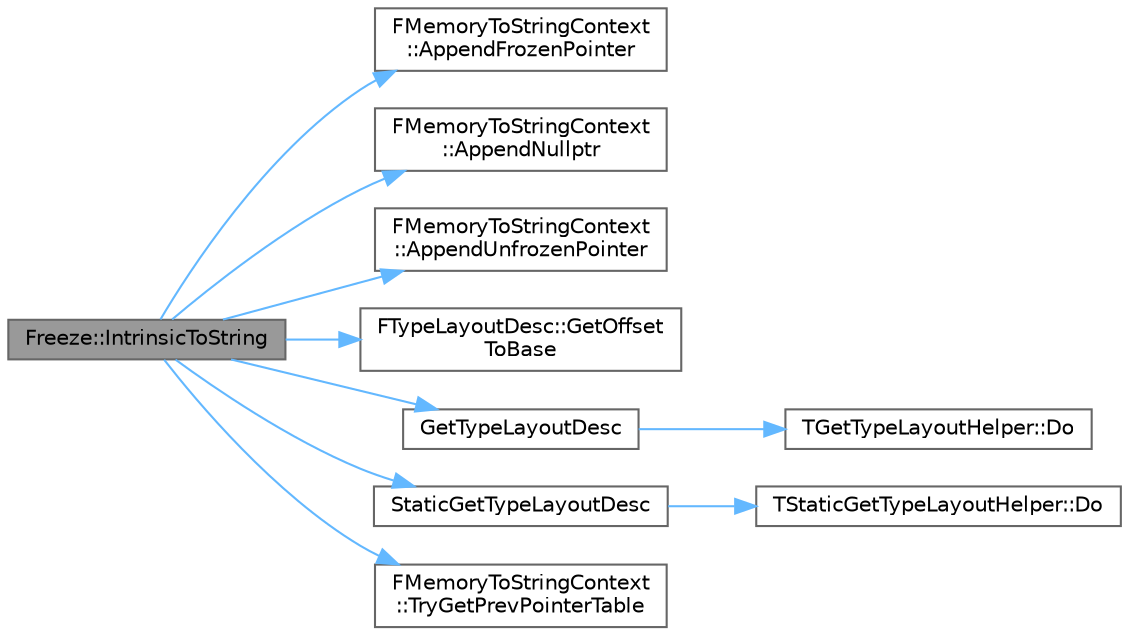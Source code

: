 digraph "Freeze::IntrinsicToString"
{
 // INTERACTIVE_SVG=YES
 // LATEX_PDF_SIZE
  bgcolor="transparent";
  edge [fontname=Helvetica,fontsize=10,labelfontname=Helvetica,labelfontsize=10];
  node [fontname=Helvetica,fontsize=10,shape=box,height=0.2,width=0.4];
  rankdir="LR";
  Node1 [id="Node000001",label="Freeze::IntrinsicToString",height=0.2,width=0.4,color="gray40", fillcolor="grey60", style="filled", fontcolor="black",tooltip=" "];
  Node1 -> Node2 [id="edge1_Node000001_Node000002",color="steelblue1",style="solid",tooltip=" "];
  Node2 [id="Node000002",label="FMemoryToStringContext\l::AppendFrozenPointer",height=0.2,width=0.4,color="grey40", fillcolor="white", style="filled",URL="$d6/dc0/structFMemoryToStringContext.html#a5c0c882fe4e1fed1f62260bd2536ae2f",tooltip=" "];
  Node1 -> Node3 [id="edge2_Node000001_Node000003",color="steelblue1",style="solid",tooltip=" "];
  Node3 [id="Node000003",label="FMemoryToStringContext\l::AppendNullptr",height=0.2,width=0.4,color="grey40", fillcolor="white", style="filled",URL="$d6/dc0/structFMemoryToStringContext.html#a166bbdd89e4e708a130ece5c71189551",tooltip=" "];
  Node1 -> Node4 [id="edge3_Node000001_Node000004",color="steelblue1",style="solid",tooltip=" "];
  Node4 [id="Node000004",label="FMemoryToStringContext\l::AppendUnfrozenPointer",height=0.2,width=0.4,color="grey40", fillcolor="white", style="filled",URL="$d6/dc0/structFMemoryToStringContext.html#afa5c09f72bcc6c8fdd463625253a990c",tooltip=" "];
  Node1 -> Node5 [id="edge4_Node000001_Node000005",color="steelblue1",style="solid",tooltip=" "];
  Node5 [id="Node000005",label="FTypeLayoutDesc::GetOffset\lToBase",height=0.2,width=0.4,color="grey40", fillcolor="white", style="filled",URL="$da/da2/structFTypeLayoutDesc.html#a12fc4f98ef3ee24477faecdad1e1339a",tooltip=" "];
  Node1 -> Node6 [id="edge5_Node000001_Node000006",color="steelblue1",style="solid",tooltip=" "];
  Node6 [id="Node000006",label="GetTypeLayoutDesc",height=0.2,width=0.4,color="grey40", fillcolor="white", style="filled",URL="$d7/d66/MemoryLayout_8h.html#a91f4a8346e3e85482c1d65ad254c8955",tooltip=" "];
  Node6 -> Node7 [id="edge6_Node000006_Node000007",color="steelblue1",style="solid",tooltip=" "];
  Node7 [id="Node000007",label="TGetTypeLayoutHelper::Do",height=0.2,width=0.4,color="grey40", fillcolor="white", style="filled",URL="$d2/da7/structTGetTypeLayoutHelper.html#ad78a462fc7b0f32fe21e020f91838267",tooltip=" "];
  Node1 -> Node8 [id="edge7_Node000001_Node000008",color="steelblue1",style="solid",tooltip=" "];
  Node8 [id="Node000008",label="StaticGetTypeLayoutDesc",height=0.2,width=0.4,color="grey40", fillcolor="white", style="filled",URL="$d7/d66/MemoryLayout_8h.html#a20fbb7ef13598a8db7e35bf286c5142c",tooltip=" "];
  Node8 -> Node9 [id="edge8_Node000008_Node000009",color="steelblue1",style="solid",tooltip=" "];
  Node9 [id="Node000009",label="TStaticGetTypeLayoutHelper::Do",height=0.2,width=0.4,color="grey40", fillcolor="white", style="filled",URL="$d0/dac/structTStaticGetTypeLayoutHelper.html#a560b3cc8be428339f53fd8b59afb5862",tooltip=" "];
  Node1 -> Node10 [id="edge9_Node000001_Node000010",color="steelblue1",style="solid",tooltip=" "];
  Node10 [id="Node000010",label="FMemoryToStringContext\l::TryGetPrevPointerTable",height=0.2,width=0.4,color="grey40", fillcolor="white", style="filled",URL="$d6/dc0/structFMemoryToStringContext.html#a2e5ed13a9a4b9b37528a1358910ce74e",tooltip=" "];
}
